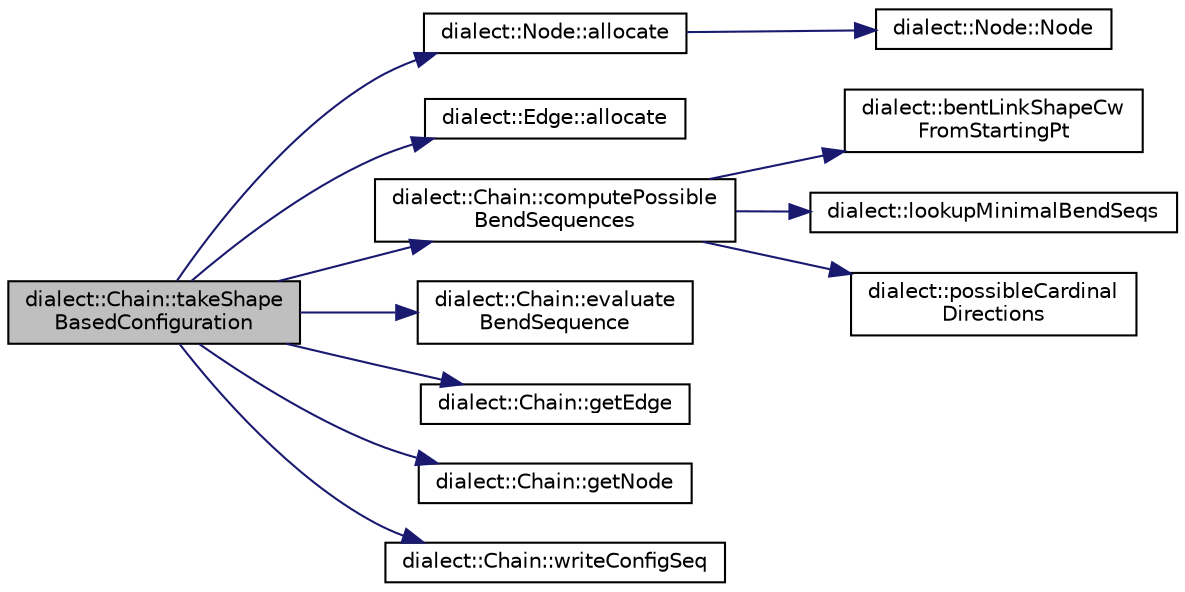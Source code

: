 digraph "dialect::Chain::takeShapeBasedConfiguration"
{
  edge [fontname="Helvetica",fontsize="10",labelfontname="Helvetica",labelfontsize="10"];
  node [fontname="Helvetica",fontsize="10",shape=record];
  rankdir="LR";
  Node22 [label="dialect::Chain::takeShape\lBasedConfiguration",height=0.2,width=0.4,color="black", fillcolor="grey75", style="filled", fontcolor="black"];
  Node22 -> Node23 [color="midnightblue",fontsize="10",style="solid",fontname="Helvetica"];
  Node23 [label="dialect::Node::allocate",height=0.2,width=0.4,color="black", fillcolor="white", style="filled",URL="$classdialect_1_1Node.html#a933bc8b61c4b40f58c4ebddf1f208a30",tooltip="Factory function, to get a shared pointer to a Node allocated on the heap. We make the constructors p..."];
  Node23 -> Node24 [color="midnightblue",fontsize="10",style="solid",fontname="Helvetica"];
  Node24 [label="dialect::Node::Node",height=0.2,width=0.4,color="black", fillcolor="white", style="filled",URL="$classdialect_1_1Node.html#ad8f6657c4b7c7002a414fb9b1c2744f8",tooltip="Default constructor. "];
  Node22 -> Node25 [color="midnightblue",fontsize="10",style="solid",fontname="Helvetica"];
  Node25 [label="dialect::Edge::allocate",height=0.2,width=0.4,color="black", fillcolor="white", style="filled",URL="$classdialect_1_1Edge.html#a931e11b40e756c1c0c4cc84d64595182",tooltip="Factory function. "];
  Node22 -> Node26 [color="midnightblue",fontsize="10",style="solid",fontname="Helvetica"];
  Node26 [label="dialect::Chain::computePossible\lBendSequences",height=0.2,width=0.4,color="black", fillcolor="white", style="filled",URL="$classdialect_1_1Chain.html#a307a5e83c5d3e125c1b2483652732935",tooltip="Compute the possible bend sequences that this chain could have. "];
  Node26 -> Node27 [color="midnightblue",fontsize="10",style="solid",fontname="Helvetica"];
  Node27 [label="dialect::bentLinkShapeCw\lFromStartingPt",height=0.2,width=0.4,color="black", fillcolor="white", style="filled",URL="$namespacedialect.html#aac506665928f0e3b882eb82274f951b2",tooltip="Get the bent LinkShapes, in clockwise order, starting from a given one. "];
  Node26 -> Node28 [color="midnightblue",fontsize="10",style="solid",fontname="Helvetica"];
  Node28 [label="dialect::lookupMinimalBendSeqs",height=0.2,width=0.4,color="black", fillcolor="white", style="filled",URL="$namespacedialect.html#ab13e7be712ac2f35c54fcc9e338d7902",tooltip="Look up the minimal bend sequences for a Chain. "];
  Node26 -> Node29 [color="midnightblue",fontsize="10",style="solid",fontname="Helvetica"];
  Node29 [label="dialect::possibleCardinal\lDirections",height=0.2,width=0.4,color="black", fillcolor="white", style="filled",URL="$namespacedialect.html#a1e392f82ee2647c96c18ebe2f499246f",tooltip="List the possible cardinal directions from node1 to node2, if they were to be aligned non-aggressivel..."];
  Node22 -> Node30 [color="midnightblue",fontsize="10",style="solid",fontname="Helvetica"];
  Node30 [label="dialect::Chain::evaluate\lBendSequence",height=0.2,width=0.4,color="black", fillcolor="white", style="filled",URL="$classdialect_1_1Chain.html#a27b5e875abb469c528f9d955fc6a4a2e",tooltip="For a given BendSequence, determine the best places for those bends to occur in this Chain..."];
  Node22 -> Node31 [color="midnightblue",fontsize="10",style="solid",fontname="Helvetica"];
  Node31 [label="dialect::Chain::getEdge",height=0.2,width=0.4,color="black", fillcolor="white", style="filled",URL="$classdialect_1_1Chain.html#a7ef58e1c3dd70f67d0fe2050138ac8db",tooltip="Get an Edge according to its \"place\" in the Chain. "];
  Node22 -> Node32 [color="midnightblue",fontsize="10",style="solid",fontname="Helvetica"];
  Node32 [label="dialect::Chain::getNode",height=0.2,width=0.4,color="black", fillcolor="white", style="filled",URL="$classdialect_1_1Chain.html#afadc6999cc1d5cdb875e23c752369e24",tooltip="Get a Node according to its \"place\" in the Chain. "];
  Node22 -> Node33 [color="midnightblue",fontsize="10",style="solid",fontname="Helvetica"];
  Node33 [label="dialect::Chain::writeConfigSeq",height=0.2,width=0.4,color="black", fillcolor="white", style="filled",URL="$classdialect_1_1Chain.html#a0560d4821db583682c3842ad21469804",tooltip="Determine the direction in which each edge in this chain should be configured, in order to enforce a ..."];
}
